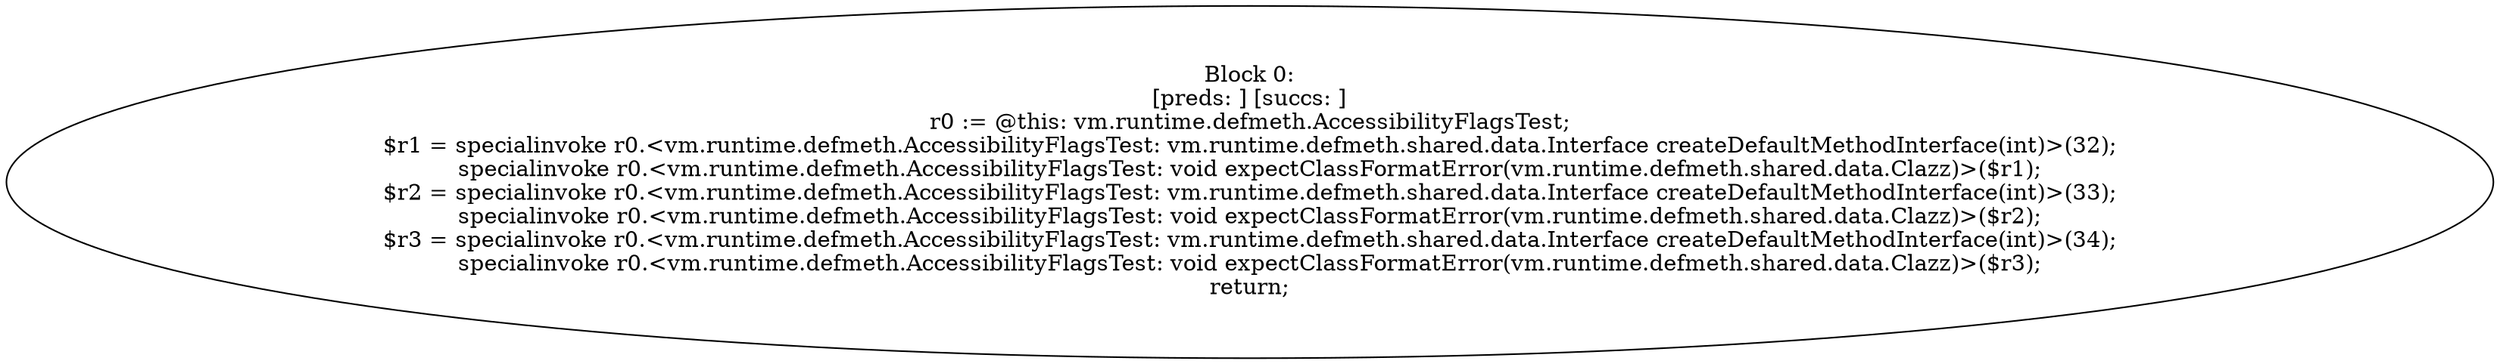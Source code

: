 digraph "unitGraph" {
    "Block 0:
[preds: ] [succs: ]
r0 := @this: vm.runtime.defmeth.AccessibilityFlagsTest;
$r1 = specialinvoke r0.<vm.runtime.defmeth.AccessibilityFlagsTest: vm.runtime.defmeth.shared.data.Interface createDefaultMethodInterface(int)>(32);
specialinvoke r0.<vm.runtime.defmeth.AccessibilityFlagsTest: void expectClassFormatError(vm.runtime.defmeth.shared.data.Clazz)>($r1);
$r2 = specialinvoke r0.<vm.runtime.defmeth.AccessibilityFlagsTest: vm.runtime.defmeth.shared.data.Interface createDefaultMethodInterface(int)>(33);
specialinvoke r0.<vm.runtime.defmeth.AccessibilityFlagsTest: void expectClassFormatError(vm.runtime.defmeth.shared.data.Clazz)>($r2);
$r3 = specialinvoke r0.<vm.runtime.defmeth.AccessibilityFlagsTest: vm.runtime.defmeth.shared.data.Interface createDefaultMethodInterface(int)>(34);
specialinvoke r0.<vm.runtime.defmeth.AccessibilityFlagsTest: void expectClassFormatError(vm.runtime.defmeth.shared.data.Clazz)>($r3);
return;
"
}
